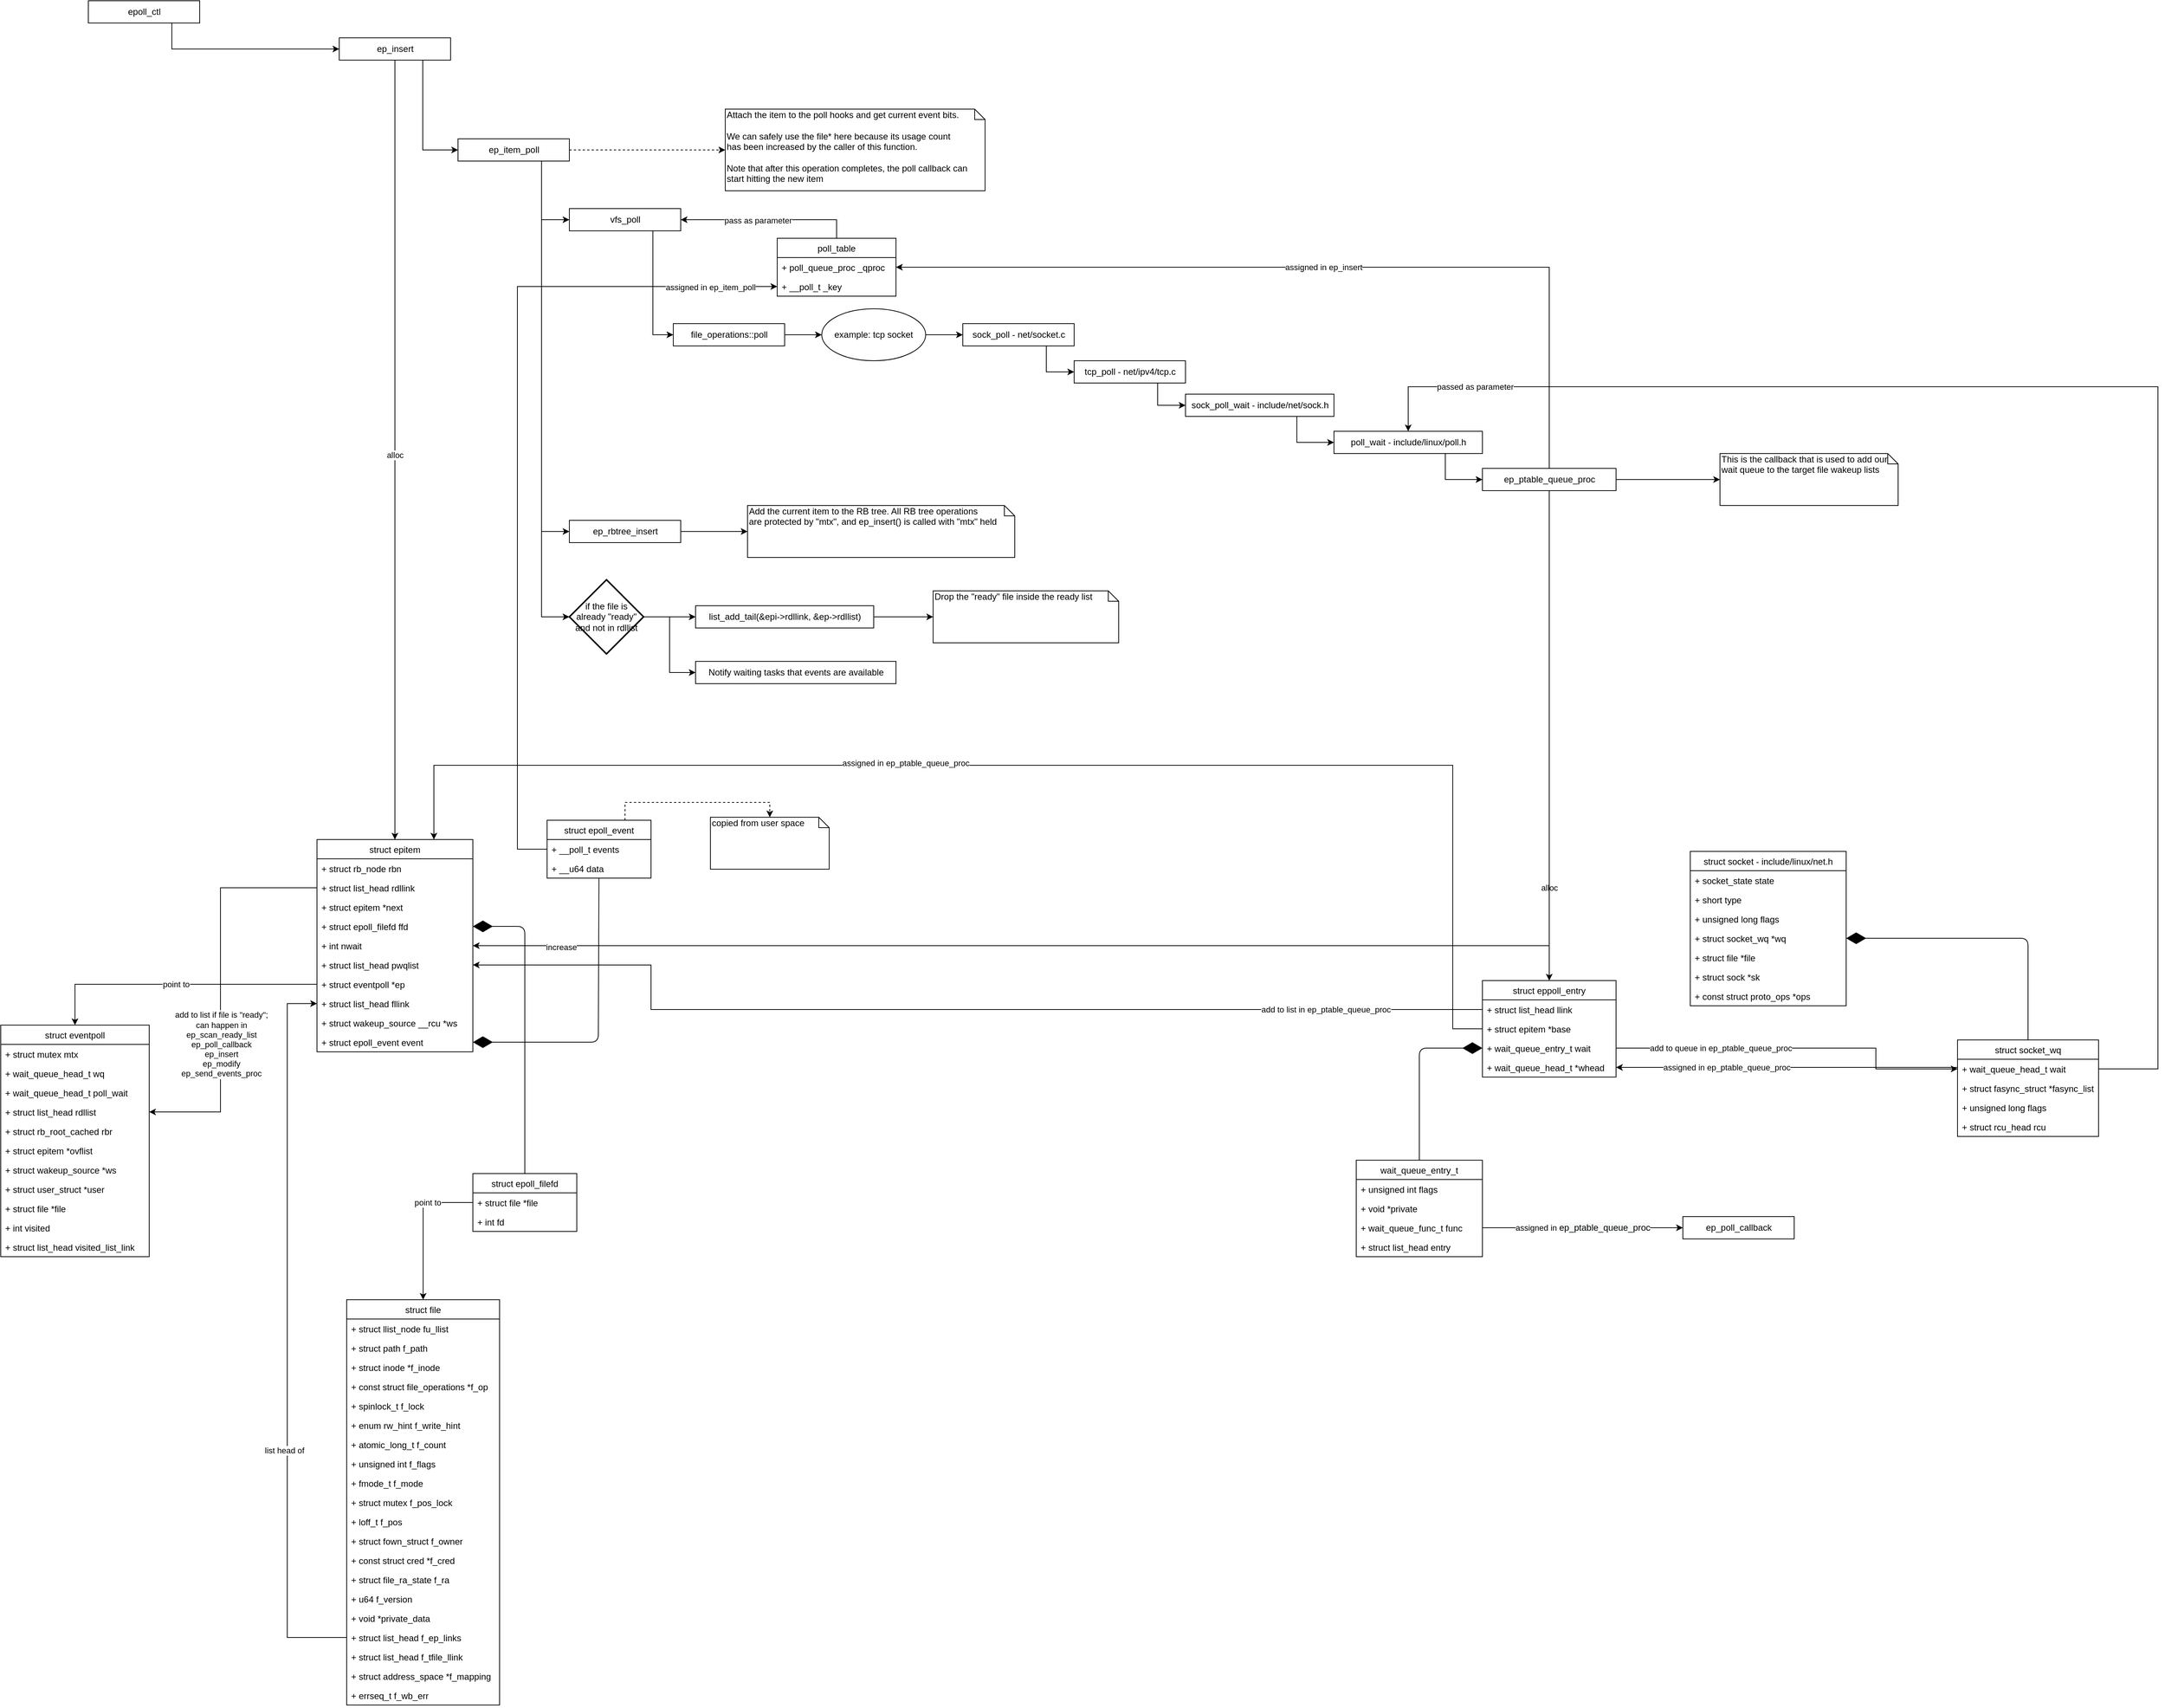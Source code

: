 <mxfile version="13.1.3">
    <diagram id="6hGFLwfOUW9BJ-s0fimq" name="Page-1">
        <mxGraphModel dx="2314" dy="2403" grid="1" gridSize="10" guides="1" tooltips="1" connect="1" arrows="1" fold="1" page="1" pageScale="1" pageWidth="827" pageHeight="1169" math="0" shadow="0">
            <root>
                <mxCell id="0"/>
                <mxCell id="1" parent="0"/>
                <mxCell id="77" style="edgeStyle=orthogonalEdgeStyle;rounded=0;orthogonalLoop=1;jettySize=auto;html=1;" edge="1" parent="1" source="71" target="20">
                    <mxGeometry relative="1" as="geometry">
                        <Array as="points">
                            <mxPoint x="800" y="1595"/>
                            <mxPoint x="800" y="741"/>
                        </Array>
                    </mxGeometry>
                </mxCell>
                <mxCell id="96" value="list head of" style="edgeLabel;html=1;align=center;verticalAlign=middle;resizable=0;points=[];" vertex="1" connectable="0" parent="77">
                    <mxGeometry x="-0.318" y="4" relative="1" as="geometry">
                        <mxPoint as="offset"/>
                    </mxGeometry>
                </mxCell>
                <mxCell id="6" value="struct epitem" style="swimlane;fontStyle=0;childLayout=stackLayout;horizontal=1;startSize=26;fillColor=none;horizontalStack=0;resizeParent=1;resizeParentMax=0;resizeLast=0;collapsible=1;marginBottom=0;" vertex="1" parent="1">
                    <mxGeometry x="840" y="520" width="210" height="286" as="geometry">
                        <mxRectangle x="100" y="96" width="100" height="26" as="alternateBounds"/>
                    </mxGeometry>
                </mxCell>
                <mxCell id="7" value="+ struct rb_node rbn" style="text;strokeColor=none;fillColor=none;align=left;verticalAlign=top;spacingLeft=4;spacingRight=4;overflow=hidden;rotatable=0;points=[[0,0.5],[1,0.5]];portConstraint=eastwest;" vertex="1" parent="6">
                    <mxGeometry y="26" width="210" height="26" as="geometry"/>
                </mxCell>
                <mxCell id="8" value="+ struct list_head rdllink" style="text;strokeColor=none;fillColor=none;align=left;verticalAlign=top;spacingLeft=4;spacingRight=4;overflow=hidden;rotatable=0;points=[[0,0.5],[1,0.5]];portConstraint=eastwest;" vertex="1" parent="6">
                    <mxGeometry y="52" width="210" height="26" as="geometry"/>
                </mxCell>
                <mxCell id="9" value="+ struct epitem *next" style="text;strokeColor=none;fillColor=none;align=left;verticalAlign=top;spacingLeft=4;spacingRight=4;overflow=hidden;rotatable=0;points=[[0,0.5],[1,0.5]];portConstraint=eastwest;" vertex="1" parent="6">
                    <mxGeometry y="78" width="210" height="26" as="geometry"/>
                </mxCell>
                <mxCell id="22" value="+ struct epoll_filefd ffd" style="text;strokeColor=none;fillColor=none;align=left;verticalAlign=top;spacingLeft=4;spacingRight=4;overflow=hidden;rotatable=0;points=[[0,0.5],[1,0.5]];portConstraint=eastwest;" vertex="1" parent="6">
                    <mxGeometry y="104" width="210" height="26" as="geometry"/>
                </mxCell>
                <mxCell id="17" value="+ int nwait" style="text;strokeColor=none;fillColor=none;align=left;verticalAlign=top;spacingLeft=4;spacingRight=4;overflow=hidden;rotatable=0;points=[[0,0.5],[1,0.5]];portConstraint=eastwest;" vertex="1" parent="6">
                    <mxGeometry y="130" width="210" height="26" as="geometry"/>
                </mxCell>
                <mxCell id="18" value="+ struct list_head pwqlist" style="text;strokeColor=none;fillColor=none;align=left;verticalAlign=top;spacingLeft=4;spacingRight=4;overflow=hidden;rotatable=0;points=[[0,0.5],[1,0.5]];portConstraint=eastwest;" vertex="1" parent="6">
                    <mxGeometry y="156" width="210" height="26" as="geometry"/>
                </mxCell>
                <mxCell id="19" value="+ struct eventpoll *ep" style="text;strokeColor=none;fillColor=none;align=left;verticalAlign=top;spacingLeft=4;spacingRight=4;overflow=hidden;rotatable=0;points=[[0,0.5],[1,0.5]];portConstraint=eastwest;" vertex="1" parent="6">
                    <mxGeometry y="182" width="210" height="26" as="geometry"/>
                </mxCell>
                <mxCell id="20" value="+ struct list_head fllink" style="text;strokeColor=none;fillColor=none;align=left;verticalAlign=top;spacingLeft=4;spacingRight=4;overflow=hidden;rotatable=0;points=[[0,0.5],[1,0.5]];portConstraint=eastwest;" vertex="1" parent="6">
                    <mxGeometry y="208" width="210" height="26" as="geometry"/>
                </mxCell>
                <mxCell id="21" value="+ struct wakeup_source __rcu *ws" style="text;strokeColor=none;fillColor=none;align=left;verticalAlign=top;spacingLeft=4;spacingRight=4;overflow=hidden;rotatable=0;points=[[0,0.5],[1,0.5]];portConstraint=eastwest;" vertex="1" parent="6">
                    <mxGeometry y="234" width="210" height="26" as="geometry"/>
                </mxCell>
                <mxCell id="23" value="+ struct epoll_event event" style="text;strokeColor=none;fillColor=none;align=left;verticalAlign=top;spacingLeft=4;spacingRight=4;overflow=hidden;rotatable=0;points=[[0,0.5],[1,0.5]];portConstraint=eastwest;" vertex="1" parent="6">
                    <mxGeometry y="260" width="210" height="26" as="geometry"/>
                </mxCell>
                <mxCell id="84" value="ep_poll_callback" style="html=1;" vertex="1" parent="1">
                    <mxGeometry x="2680" y="1028" width="150" height="30" as="geometry"/>
                </mxCell>
                <mxCell id="85" value="assigned in&amp;nbsp;&lt;span style=&quot;font-size: 12px ; background-color: rgb(248 , 249 , 250)&quot;&gt;ep_ptable_queue_proc&lt;/span&gt;" style="edgeStyle=orthogonalEdgeStyle;rounded=0;orthogonalLoop=1;jettySize=auto;html=1;" edge="1" parent="1" source="81" target="84">
                    <mxGeometry relative="1" as="geometry"/>
                </mxCell>
                <mxCell id="88" style="edgeStyle=orthogonalEdgeStyle;rounded=0;orthogonalLoop=1;jettySize=auto;html=1;entryX=0.5;entryY=0;entryDx=0;entryDy=0;" edge="1" parent="1" source="87" target="6">
                    <mxGeometry relative="1" as="geometry"/>
                </mxCell>
                <mxCell id="89" value="alloc" style="edgeLabel;html=1;align=center;verticalAlign=middle;resizable=0;points=[];" vertex="1" connectable="0" parent="88">
                    <mxGeometry x="-0.109" y="4" relative="1" as="geometry">
                        <mxPoint x="-4" y="64" as="offset"/>
                    </mxGeometry>
                </mxCell>
                <mxCell id="122" style="edgeStyle=orthogonalEdgeStyle;rounded=0;orthogonalLoop=1;jettySize=auto;html=1;exitX=0.75;exitY=1;exitDx=0;exitDy=0;entryX=0;entryY=0.5;entryDx=0;entryDy=0;" edge="1" parent="1" source="87" target="121">
                    <mxGeometry relative="1" as="geometry"/>
                </mxCell>
                <mxCell id="87" value="ep_insert" style="html=1;" vertex="1" parent="1">
                    <mxGeometry x="870" y="-560" width="150" height="30" as="geometry"/>
                </mxCell>
                <mxCell id="92" style="edgeStyle=orthogonalEdgeStyle;rounded=0;orthogonalLoop=1;jettySize=auto;html=1;exitX=0.75;exitY=1;exitDx=0;exitDy=0;entryX=0;entryY=0.5;entryDx=0;entryDy=0;" edge="1" parent="1" source="90" target="87">
                    <mxGeometry relative="1" as="geometry"/>
                </mxCell>
                <mxCell id="90" value="epoll_ctl" style="html=1;" vertex="1" parent="1">
                    <mxGeometry x="532" y="-610" width="150" height="30" as="geometry"/>
                </mxCell>
                <mxCell id="93" value="point to" style="edgeStyle=orthogonalEdgeStyle;rounded=0;orthogonalLoop=1;jettySize=auto;html=1;entryX=0.5;entryY=0;entryDx=0;entryDy=0;" edge="1" parent="1" source="19" target="31">
                    <mxGeometry relative="1" as="geometry">
                        <Array as="points">
                            <mxPoint x="514" y="715"/>
                        </Array>
                    </mxGeometry>
                </mxCell>
                <mxCell id="99" value="" style="endArrow=diamondThin;endFill=1;endSize=24;html=1;entryX=0;entryY=0.5;entryDx=0;entryDy=0;exitX=0.5;exitY=0;exitDx=0;exitDy=0;" edge="1" parent="1" source="78" target="50">
                    <mxGeometry width="160" relative="1" as="geometry">
                        <mxPoint x="2660" y="900" as="sourcePoint"/>
                        <mxPoint x="2520" y="780" as="targetPoint"/>
                        <Array as="points">
                            <mxPoint x="2325" y="801"/>
                        </Array>
                    </mxGeometry>
                </mxCell>
                <mxCell id="112" value="" style="endArrow=diamondThin;endFill=1;endSize=24;html=1;entryX=1;entryY=0.5;entryDx=0;entryDy=0;exitX=0.5;exitY=0;exitDx=0;exitDy=0;" edge="1" parent="1" source="100" target="22">
                    <mxGeometry width="160" relative="1" as="geometry">
                        <mxPoint x="930" y="940" as="sourcePoint"/>
                        <mxPoint x="1100.667" y="640" as="targetPoint"/>
                        <Array as="points">
                            <mxPoint x="1120" y="637"/>
                        </Array>
                    </mxGeometry>
                </mxCell>
                <mxCell id="139" style="edgeStyle=orthogonalEdgeStyle;rounded=0;orthogonalLoop=1;jettySize=auto;html=1;exitX=0.5;exitY=0;exitDx=0;exitDy=0;entryX=1;entryY=0.5;entryDx=0;entryDy=0;" edge="1" parent="1" source="115" target="126">
                    <mxGeometry relative="1" as="geometry"/>
                </mxCell>
                <mxCell id="140" value="pass as parameter" style="edgeLabel;html=1;align=center;verticalAlign=middle;resizable=0;points=[];" vertex="1" connectable="0" parent="139">
                    <mxGeometry x="0.118" y="1" relative="1" as="geometry">
                        <mxPoint as="offset"/>
                    </mxGeometry>
                </mxCell>
                <mxCell id="100" value="struct epoll_filefd" style="swimlane;fontStyle=0;childLayout=stackLayout;horizontal=1;startSize=26;fillColor=none;horizontalStack=0;resizeParent=1;resizeParentMax=0;resizeLast=0;collapsible=1;marginBottom=0;" vertex="1" parent="1">
                    <mxGeometry x="1050" y="970" width="140" height="78" as="geometry"/>
                </mxCell>
                <mxCell id="101" value="+ struct file *file" style="text;strokeColor=none;fillColor=none;align=left;verticalAlign=top;spacingLeft=4;spacingRight=4;overflow=hidden;rotatable=0;points=[[0,0.5],[1,0.5]];portConstraint=eastwest;" vertex="1" parent="100">
                    <mxGeometry y="26" width="140" height="26" as="geometry"/>
                </mxCell>
                <mxCell id="102" value="+ int fd" style="text;strokeColor=none;fillColor=none;align=left;verticalAlign=top;spacingLeft=4;spacingRight=4;overflow=hidden;rotatable=0;points=[[0,0.5],[1,0.5]];portConstraint=eastwest;" vertex="1" parent="100">
                    <mxGeometry y="52" width="140" height="26" as="geometry"/>
                </mxCell>
                <mxCell id="113" style="edgeStyle=orthogonalEdgeStyle;rounded=0;orthogonalLoop=1;jettySize=auto;html=1;entryX=0.5;entryY=0;entryDx=0;entryDy=0;" edge="1" parent="1" source="101" target="54">
                    <mxGeometry relative="1" as="geometry"/>
                </mxCell>
                <mxCell id="114" value="point to" style="edgeLabel;html=1;align=center;verticalAlign=middle;resizable=0;points=[];" vertex="1" connectable="0" parent="113">
                    <mxGeometry x="-0.377" relative="1" as="geometry">
                        <mxPoint as="offset"/>
                    </mxGeometry>
                </mxCell>
                <mxCell id="31" value="struct eventpoll" style="swimlane;fontStyle=0;childLayout=stackLayout;horizontal=1;startSize=26;fillColor=none;horizontalStack=0;resizeParent=1;resizeParentMax=0;resizeLast=0;collapsible=1;marginBottom=0;" vertex="1" parent="1">
                    <mxGeometry x="414" y="770" width="200" height="312" as="geometry"/>
                </mxCell>
                <mxCell id="33" value="+ struct mutex mtx" style="text;strokeColor=none;fillColor=none;align=left;verticalAlign=top;spacingLeft=4;spacingRight=4;overflow=hidden;rotatable=0;points=[[0,0.5],[1,0.5]];portConstraint=eastwest;" vertex="1" parent="31">
                    <mxGeometry y="26" width="200" height="26" as="geometry"/>
                </mxCell>
                <mxCell id="32" value="+ wait_queue_head_t wq" style="text;strokeColor=none;fillColor=none;align=left;verticalAlign=top;spacingLeft=4;spacingRight=4;overflow=hidden;rotatable=0;points=[[0,0.5],[1,0.5]];portConstraint=eastwest;" vertex="1" parent="31">
                    <mxGeometry y="52" width="200" height="26" as="geometry"/>
                </mxCell>
                <mxCell id="34" value="+ wait_queue_head_t poll_wait" style="text;strokeColor=none;fillColor=none;align=left;verticalAlign=top;spacingLeft=4;spacingRight=4;overflow=hidden;rotatable=0;points=[[0,0.5],[1,0.5]];portConstraint=eastwest;" vertex="1" parent="31">
                    <mxGeometry y="78" width="200" height="26" as="geometry"/>
                </mxCell>
                <mxCell id="36" value="+ struct list_head rdllist" style="text;strokeColor=none;fillColor=none;align=left;verticalAlign=top;spacingLeft=4;spacingRight=4;overflow=hidden;rotatable=0;points=[[0,0.5],[1,0.5]];portConstraint=eastwest;" vertex="1" parent="31">
                    <mxGeometry y="104" width="200" height="26" as="geometry"/>
                </mxCell>
                <mxCell id="35" value="+ struct rb_root_cached rbr" style="text;strokeColor=none;fillColor=none;align=left;verticalAlign=top;spacingLeft=4;spacingRight=4;overflow=hidden;rotatable=0;points=[[0,0.5],[1,0.5]];portConstraint=eastwest;" vertex="1" parent="31">
                    <mxGeometry y="130" width="200" height="26" as="geometry"/>
                </mxCell>
                <mxCell id="37" value="+ struct epitem *ovflist" style="text;strokeColor=none;fillColor=none;align=left;verticalAlign=top;spacingLeft=4;spacingRight=4;overflow=hidden;rotatable=0;points=[[0,0.5],[1,0.5]];portConstraint=eastwest;" vertex="1" parent="31">
                    <mxGeometry y="156" width="200" height="26" as="geometry"/>
                </mxCell>
                <mxCell id="38" value="+ struct wakeup_source *ws" style="text;strokeColor=none;fillColor=none;align=left;verticalAlign=top;spacingLeft=4;spacingRight=4;overflow=hidden;rotatable=0;points=[[0,0.5],[1,0.5]];portConstraint=eastwest;" vertex="1" parent="31">
                    <mxGeometry y="182" width="200" height="26" as="geometry"/>
                </mxCell>
                <mxCell id="39" value="+ struct user_struct *user" style="text;strokeColor=none;fillColor=none;align=left;verticalAlign=top;spacingLeft=4;spacingRight=4;overflow=hidden;rotatable=0;points=[[0,0.5],[1,0.5]];portConstraint=eastwest;" vertex="1" parent="31">
                    <mxGeometry y="208" width="200" height="26" as="geometry"/>
                </mxCell>
                <mxCell id="40" value="+ struct file *file" style="text;strokeColor=none;fillColor=none;align=left;verticalAlign=top;spacingLeft=4;spacingRight=4;overflow=hidden;rotatable=0;points=[[0,0.5],[1,0.5]];portConstraint=eastwest;" vertex="1" parent="31">
                    <mxGeometry y="234" width="200" height="26" as="geometry"/>
                </mxCell>
                <mxCell id="41" value="+ int visited" style="text;strokeColor=none;fillColor=none;align=left;verticalAlign=top;spacingLeft=4;spacingRight=4;overflow=hidden;rotatable=0;points=[[0,0.5],[1,0.5]];portConstraint=eastwest;" vertex="1" parent="31">
                    <mxGeometry y="260" width="200" height="26" as="geometry"/>
                </mxCell>
                <mxCell id="42" value="+ struct list_head visited_list_link" style="text;strokeColor=none;fillColor=none;align=left;verticalAlign=top;spacingLeft=4;spacingRight=4;overflow=hidden;rotatable=0;points=[[0,0.5],[1,0.5]];portConstraint=eastwest;" vertex="1" parent="31">
                    <mxGeometry y="286" width="200" height="26" as="geometry"/>
                </mxCell>
                <mxCell id="54" value="struct file" style="swimlane;fontStyle=0;childLayout=stackLayout;horizontal=1;startSize=26;fillColor=none;horizontalStack=0;resizeParent=1;resizeParentMax=0;resizeLast=0;collapsible=1;marginBottom=0;" vertex="1" parent="1">
                    <mxGeometry x="880" y="1140" width="206" height="546" as="geometry"/>
                </mxCell>
                <mxCell id="55" value="+ struct llist_node&#9;fu_llist" style="text;strokeColor=none;fillColor=none;align=left;verticalAlign=top;spacingLeft=4;spacingRight=4;overflow=hidden;rotatable=0;points=[[0,0.5],[1,0.5]];portConstraint=eastwest;" vertex="1" parent="54">
                    <mxGeometry y="26" width="206" height="26" as="geometry"/>
                </mxCell>
                <mxCell id="56" value="+ struct path&#9;&#9;f_path" style="text;strokeColor=none;fillColor=none;align=left;verticalAlign=top;spacingLeft=4;spacingRight=4;overflow=hidden;rotatable=0;points=[[0,0.5],[1,0.5]];portConstraint=eastwest;" vertex="1" parent="54">
                    <mxGeometry y="52" width="206" height="26" as="geometry"/>
                </mxCell>
                <mxCell id="57" value="+ struct inode&#9;&#9;*f_inode" style="text;strokeColor=none;fillColor=none;align=left;verticalAlign=top;spacingLeft=4;spacingRight=4;overflow=hidden;rotatable=0;points=[[0,0.5],[1,0.5]];portConstraint=eastwest;" vertex="1" parent="54">
                    <mxGeometry y="78" width="206" height="26" as="geometry"/>
                </mxCell>
                <mxCell id="58" value="+ const struct file_operations&#9;*f_op" style="text;strokeColor=none;fillColor=none;align=left;verticalAlign=top;spacingLeft=4;spacingRight=4;overflow=hidden;rotatable=0;points=[[0,0.5],[1,0.5]];portConstraint=eastwest;" vertex="1" parent="54">
                    <mxGeometry y="104" width="206" height="26" as="geometry"/>
                </mxCell>
                <mxCell id="59" value="+ spinlock_t&#9;&#9;f_lock" style="text;strokeColor=none;fillColor=none;align=left;verticalAlign=top;spacingLeft=4;spacingRight=4;overflow=hidden;rotatable=0;points=[[0,0.5],[1,0.5]];portConstraint=eastwest;" vertex="1" parent="54">
                    <mxGeometry y="130" width="206" height="26" as="geometry"/>
                </mxCell>
                <mxCell id="60" value="+ enum rw_hint&#9;&#9;f_write_hint" style="text;strokeColor=none;fillColor=none;align=left;verticalAlign=top;spacingLeft=4;spacingRight=4;overflow=hidden;rotatable=0;points=[[0,0.5],[1,0.5]];portConstraint=eastwest;" vertex="1" parent="54">
                    <mxGeometry y="156" width="206" height="26" as="geometry"/>
                </mxCell>
                <mxCell id="61" value="+ atomic_long_t&#9;&#9;f_count" style="text;strokeColor=none;fillColor=none;align=left;verticalAlign=top;spacingLeft=4;spacingRight=4;overflow=hidden;rotatable=0;points=[[0,0.5],[1,0.5]];portConstraint=eastwest;" vertex="1" parent="54">
                    <mxGeometry y="182" width="206" height="26" as="geometry"/>
                </mxCell>
                <mxCell id="62" value="+ unsigned int &#9;&#9;f_flags" style="text;strokeColor=none;fillColor=none;align=left;verticalAlign=top;spacingLeft=4;spacingRight=4;overflow=hidden;rotatable=0;points=[[0,0.5],[1,0.5]];portConstraint=eastwest;" vertex="1" parent="54">
                    <mxGeometry y="208" width="206" height="26" as="geometry"/>
                </mxCell>
                <mxCell id="63" value="+ fmode_t&#9;&#9;&#9;f_mode" style="text;strokeColor=none;fillColor=none;align=left;verticalAlign=top;spacingLeft=4;spacingRight=4;overflow=hidden;rotatable=0;points=[[0,0.5],[1,0.5]];portConstraint=eastwest;" vertex="1" parent="54">
                    <mxGeometry y="234" width="206" height="26" as="geometry"/>
                </mxCell>
                <mxCell id="64" value="+ struct mutex&#9;&#9;f_pos_lock" style="text;strokeColor=none;fillColor=none;align=left;verticalAlign=top;spacingLeft=4;spacingRight=4;overflow=hidden;rotatable=0;points=[[0,0.5],[1,0.5]];portConstraint=eastwest;" vertex="1" parent="54">
                    <mxGeometry y="260" width="206" height="26" as="geometry"/>
                </mxCell>
                <mxCell id="65" value="+ loff_t&#9;&#9;&#9;f_pos" style="text;strokeColor=none;fillColor=none;align=left;verticalAlign=top;spacingLeft=4;spacingRight=4;overflow=hidden;rotatable=0;points=[[0,0.5],[1,0.5]];portConstraint=eastwest;" vertex="1" parent="54">
                    <mxGeometry y="286" width="206" height="26" as="geometry"/>
                </mxCell>
                <mxCell id="66" value="+ struct fown_struct&#9;f_owner" style="text;strokeColor=none;fillColor=none;align=left;verticalAlign=top;spacingLeft=4;spacingRight=4;overflow=hidden;rotatable=0;points=[[0,0.5],[1,0.5]];portConstraint=eastwest;" vertex="1" parent="54">
                    <mxGeometry y="312" width="206" height="26" as="geometry"/>
                </mxCell>
                <mxCell id="67" value="+ const struct cred&#9;*f_cred" style="text;strokeColor=none;fillColor=none;align=left;verticalAlign=top;spacingLeft=4;spacingRight=4;overflow=hidden;rotatable=0;points=[[0,0.5],[1,0.5]];portConstraint=eastwest;" vertex="1" parent="54">
                    <mxGeometry y="338" width="206" height="26" as="geometry"/>
                </mxCell>
                <mxCell id="69" value="+ struct file_ra_state&#9;f_ra" style="text;strokeColor=none;fillColor=none;align=left;verticalAlign=top;spacingLeft=4;spacingRight=4;overflow=hidden;rotatable=0;points=[[0,0.5],[1,0.5]];portConstraint=eastwest;" vertex="1" parent="54">
                    <mxGeometry y="364" width="206" height="26" as="geometry"/>
                </mxCell>
                <mxCell id="70" value="+ u64&#9;&#9;&#9;f_version" style="text;strokeColor=none;fillColor=none;align=left;verticalAlign=top;spacingLeft=4;spacingRight=4;overflow=hidden;rotatable=0;points=[[0,0.5],[1,0.5]];portConstraint=eastwest;" vertex="1" parent="54">
                    <mxGeometry y="390" width="206" height="26" as="geometry"/>
                </mxCell>
                <mxCell id="68" value="+ void&#9;&#9;&#9;*private_data" style="text;strokeColor=none;fillColor=none;align=left;verticalAlign=top;spacingLeft=4;spacingRight=4;overflow=hidden;rotatable=0;points=[[0,0.5],[1,0.5]];portConstraint=eastwest;" vertex="1" parent="54">
                    <mxGeometry y="416" width="206" height="26" as="geometry"/>
                </mxCell>
                <mxCell id="71" value="+ struct list_head&#9;f_ep_links" style="text;strokeColor=none;fillColor=none;align=left;verticalAlign=top;spacingLeft=4;spacingRight=4;overflow=hidden;rotatable=0;points=[[0,0.5],[1,0.5]];portConstraint=eastwest;" vertex="1" parent="54">
                    <mxGeometry y="442" width="206" height="26" as="geometry"/>
                </mxCell>
                <mxCell id="73" value="+ struct list_head&#9;f_tfile_llink" style="text;strokeColor=none;fillColor=none;align=left;verticalAlign=top;spacingLeft=4;spacingRight=4;overflow=hidden;rotatable=0;points=[[0,0.5],[1,0.5]];portConstraint=eastwest;" vertex="1" parent="54">
                    <mxGeometry y="468" width="206" height="26" as="geometry"/>
                </mxCell>
                <mxCell id="72" value="+ struct address_space&#9;*f_mapping" style="text;strokeColor=none;fillColor=none;align=left;verticalAlign=top;spacingLeft=4;spacingRight=4;overflow=hidden;rotatable=0;points=[[0,0.5],[1,0.5]];portConstraint=eastwest;" vertex="1" parent="54">
                    <mxGeometry y="494" width="206" height="26" as="geometry"/>
                </mxCell>
                <mxCell id="74" value="+ errseq_t&#9;&#9;f_wb_err" style="text;strokeColor=none;fillColor=none;align=left;verticalAlign=top;spacingLeft=4;spacingRight=4;overflow=hidden;rotatable=0;points=[[0,0.5],[1,0.5]];portConstraint=eastwest;" vertex="1" parent="54">
                    <mxGeometry y="520" width="206" height="26" as="geometry"/>
                </mxCell>
                <mxCell id="154" value="assigned in&amp;nbsp;ep_insert" style="edgeStyle=orthogonalEdgeStyle;rounded=0;orthogonalLoop=1;jettySize=auto;html=1;exitX=0.5;exitY=0;exitDx=0;exitDy=0;" edge="1" parent="1" source="119" target="116">
                    <mxGeometry relative="1" as="geometry"/>
                </mxCell>
                <mxCell id="167" style="edgeStyle=orthogonalEdgeStyle;rounded=0;orthogonalLoop=1;jettySize=auto;html=1;exitX=0.5;exitY=1;exitDx=0;exitDy=0;entryX=0.5;entryY=0;entryDx=0;entryDy=0;" edge="1" parent="1" source="119" target="47">
                    <mxGeometry relative="1" as="geometry"/>
                </mxCell>
                <mxCell id="168" value="alloc" style="edgeLabel;html=1;align=center;verticalAlign=middle;resizable=0;points=[];" vertex="1" connectable="0" parent="167">
                    <mxGeometry x="0.052" relative="1" as="geometry">
                        <mxPoint y="188" as="offset"/>
                    </mxGeometry>
                </mxCell>
                <mxCell id="196" style="edgeStyle=orthogonalEdgeStyle;rounded=0;orthogonalLoop=1;jettySize=auto;html=1;exitX=0.5;exitY=1;exitDx=0;exitDy=0;" edge="1" parent="1" source="119" target="17">
                    <mxGeometry relative="1" as="geometry"/>
                </mxCell>
                <mxCell id="197" value="increase" style="edgeLabel;html=1;align=center;verticalAlign=middle;resizable=0;points=[];" vertex="1" connectable="0" parent="196">
                    <mxGeometry x="0.885" y="2" relative="1" as="geometry">
                        <mxPoint as="offset"/>
                    </mxGeometry>
                </mxCell>
                <mxCell id="199" style="edgeStyle=orthogonalEdgeStyle;rounded=0;orthogonalLoop=1;jettySize=auto;html=1;" edge="1" parent="1" source="119" target="198">
                    <mxGeometry relative="1" as="geometry"/>
                </mxCell>
                <mxCell id="119" value="ep_ptable_queue_proc" style="html=1;" vertex="1" parent="1">
                    <mxGeometry x="2410" y="20" width="180" height="30" as="geometry"/>
                </mxCell>
                <mxCell id="124" style="edgeStyle=orthogonalEdgeStyle;rounded=0;orthogonalLoop=1;jettySize=auto;html=1;exitX=1;exitY=0.5;exitDx=0;exitDy=0;entryX=0;entryY=0.5;entryDx=0;entryDy=0;entryPerimeter=0;dashed=1;" edge="1" parent="1" source="121" target="123">
                    <mxGeometry relative="1" as="geometry"/>
                </mxCell>
                <mxCell id="128" style="edgeStyle=orthogonalEdgeStyle;rounded=0;orthogonalLoop=1;jettySize=auto;html=1;exitX=0.75;exitY=1;exitDx=0;exitDy=0;entryX=0;entryY=0.5;entryDx=0;entryDy=0;" edge="1" parent="1" source="121" target="126">
                    <mxGeometry relative="1" as="geometry"/>
                </mxCell>
                <mxCell id="204" style="edgeStyle=orthogonalEdgeStyle;rounded=0;orthogonalLoop=1;jettySize=auto;html=1;exitX=0.75;exitY=1;exitDx=0;exitDy=0;entryX=0;entryY=0.5;entryDx=0;entryDy=0;" edge="1" parent="1" source="121" target="202">
                    <mxGeometry relative="1" as="geometry"/>
                </mxCell>
                <mxCell id="210" style="edgeStyle=orthogonalEdgeStyle;rounded=0;orthogonalLoop=1;jettySize=auto;html=1;exitX=0.75;exitY=1;exitDx=0;exitDy=0;entryX=0;entryY=0.5;entryDx=0;entryDy=0;entryPerimeter=0;" edge="1" parent="1" source="121" target="209">
                    <mxGeometry relative="1" as="geometry"/>
                </mxCell>
                <mxCell id="121" value="ep_item_poll" style="html=1;" vertex="1" parent="1">
                    <mxGeometry x="1030" y="-424" width="150" height="30" as="geometry"/>
                </mxCell>
                <mxCell id="206" style="edgeStyle=orthogonalEdgeStyle;rounded=0;orthogonalLoop=1;jettySize=auto;html=1;" edge="1" parent="1" source="202" target="205">
                    <mxGeometry relative="1" as="geometry"/>
                </mxCell>
                <mxCell id="202" value="ep_rbtree_insert" style="html=1;" vertex="1" parent="1">
                    <mxGeometry x="1180" y="90" width="150" height="30" as="geometry"/>
                </mxCell>
                <mxCell id="123" value="Attach the item to the poll hooks and get current event bits.&lt;br&gt;&lt;br&gt;We can safely use the file* here because its usage count has&amp;nbsp;been increased by the caller of this function.&lt;br&gt;&lt;br&gt;Note that after&amp;nbsp;this operation completes, the poll callback can start hitting&amp;nbsp;the new item" style="shape=note;whiteSpace=wrap;html=1;size=14;verticalAlign=top;align=left;spacingTop=-6;" vertex="1" parent="1">
                    <mxGeometry x="1390" y="-464" width="350" height="110" as="geometry"/>
                </mxCell>
                <mxCell id="142" style="edgeStyle=orthogonalEdgeStyle;rounded=0;orthogonalLoop=1;jettySize=auto;html=1;exitX=0.75;exitY=1;exitDx=0;exitDy=0;entryX=0;entryY=0.5;entryDx=0;entryDy=0;" edge="1" parent="1" source="126" target="141">
                    <mxGeometry relative="1" as="geometry"/>
                </mxCell>
                <mxCell id="126" value="vfs_poll" style="html=1;" vertex="1" parent="1">
                    <mxGeometry x="1180" y="-330" width="150" height="30" as="geometry"/>
                </mxCell>
                <mxCell id="137" style="edgeStyle=orthogonalEdgeStyle;rounded=0;orthogonalLoop=1;jettySize=auto;html=1;exitX=0.75;exitY=0;exitDx=0;exitDy=0;entryX=0.5;entryY=0;entryDx=0;entryDy=0;entryPerimeter=0;dashed=1;" edge="1" parent="1" source="129" target="135">
                    <mxGeometry relative="1" as="geometry"/>
                </mxCell>
                <mxCell id="135" value="copied from user space" style="shape=note;whiteSpace=wrap;html=1;size=14;verticalAlign=top;align=left;spacingTop=-6;" vertex="1" parent="1">
                    <mxGeometry x="1370" y="490" width="160" height="70" as="geometry"/>
                </mxCell>
                <mxCell id="144" style="edgeStyle=orthogonalEdgeStyle;rounded=0;orthogonalLoop=1;jettySize=auto;html=1;exitX=1;exitY=0.5;exitDx=0;exitDy=0;entryX=0;entryY=0.5;entryDx=0;entryDy=0;" edge="1" parent="1" source="141" target="143">
                    <mxGeometry relative="1" as="geometry"/>
                </mxCell>
                <mxCell id="141" value="file_operations::poll" style="html=1;" vertex="1" parent="1">
                    <mxGeometry x="1320" y="-175" width="150" height="30" as="geometry"/>
                </mxCell>
                <mxCell id="146" style="edgeStyle=orthogonalEdgeStyle;rounded=0;orthogonalLoop=1;jettySize=auto;html=1;exitX=1;exitY=0.5;exitDx=0;exitDy=0;entryX=0;entryY=0.5;entryDx=0;entryDy=0;" edge="1" parent="1" source="143" target="145">
                    <mxGeometry relative="1" as="geometry"/>
                </mxCell>
                <mxCell id="143" value="example: tcp socket" style="ellipse;whiteSpace=wrap;html=1;" vertex="1" parent="1">
                    <mxGeometry x="1520" y="-195" width="140" height="70" as="geometry"/>
                </mxCell>
                <mxCell id="156" style="edgeStyle=orthogonalEdgeStyle;rounded=0;orthogonalLoop=1;jettySize=auto;html=1;exitX=0.75;exitY=1;exitDx=0;exitDy=0;entryX=0;entryY=0.5;entryDx=0;entryDy=0;" edge="1" parent="1" source="145" target="155">
                    <mxGeometry relative="1" as="geometry"/>
                </mxCell>
                <mxCell id="145" value="sock_poll - net/socket.c" style="html=1;" vertex="1" parent="1">
                    <mxGeometry x="1710" y="-175" width="150" height="30" as="geometry"/>
                </mxCell>
                <mxCell id="129" value="struct epoll_event" style="swimlane;fontStyle=0;childLayout=stackLayout;horizontal=1;startSize=26;fillColor=none;horizontalStack=0;resizeParent=1;resizeParentMax=0;resizeLast=0;collapsible=1;marginBottom=0;" vertex="1" parent="1">
                    <mxGeometry x="1150" y="494" width="140" height="78" as="geometry"/>
                </mxCell>
                <mxCell id="130" value="+ __poll_t events" style="text;strokeColor=none;fillColor=none;align=left;verticalAlign=top;spacingLeft=4;spacingRight=4;overflow=hidden;rotatable=0;points=[[0,0.5],[1,0.5]];portConstraint=eastwest;" vertex="1" parent="129">
                    <mxGeometry y="26" width="140" height="26" as="geometry"/>
                </mxCell>
                <mxCell id="131" value="+ __u64 data" style="text;strokeColor=none;fillColor=none;align=left;verticalAlign=top;spacingLeft=4;spacingRight=4;overflow=hidden;rotatable=0;points=[[0,0.5],[1,0.5]];portConstraint=eastwest;" vertex="1" parent="129">
                    <mxGeometry y="52" width="140" height="26" as="geometry"/>
                </mxCell>
                <mxCell id="151" style="edgeStyle=orthogonalEdgeStyle;rounded=0;orthogonalLoop=1;jettySize=auto;html=1;" edge="1" parent="1" source="130" target="117">
                    <mxGeometry relative="1" as="geometry">
                        <Array as="points">
                            <mxPoint x="1110" y="533"/>
                            <mxPoint x="1110" y="-225"/>
                        </Array>
                    </mxGeometry>
                </mxCell>
                <mxCell id="152" value="assigned in&amp;nbsp;ep_item_poll" style="edgeLabel;html=1;align=center;verticalAlign=middle;resizable=0;points=[];" vertex="1" connectable="0" parent="151">
                    <mxGeometry x="-0.403" y="1" relative="1" as="geometry">
                        <mxPoint x="261" y="-455" as="offset"/>
                    </mxGeometry>
                </mxCell>
                <mxCell id="160" style="edgeStyle=orthogonalEdgeStyle;rounded=0;orthogonalLoop=1;jettySize=auto;html=1;exitX=0.75;exitY=1;exitDx=0;exitDy=0;entryX=0;entryY=0.5;entryDx=0;entryDy=0;" edge="1" parent="1" source="155" target="157">
                    <mxGeometry relative="1" as="geometry"/>
                </mxCell>
                <mxCell id="155" value="tcp_poll - net/ipv4/tcp.c" style="html=1;" vertex="1" parent="1">
                    <mxGeometry x="1860" y="-125" width="150" height="30" as="geometry"/>
                </mxCell>
                <mxCell id="162" style="edgeStyle=orthogonalEdgeStyle;rounded=0;orthogonalLoop=1;jettySize=auto;html=1;exitX=0.75;exitY=1;exitDx=0;exitDy=0;entryX=0;entryY=0.5;entryDx=0;entryDy=0;" edge="1" parent="1" source="157" target="161">
                    <mxGeometry relative="1" as="geometry"/>
                </mxCell>
                <mxCell id="157" value="sock_poll_wait - include/net/sock.h" style="html=1;" vertex="1" parent="1">
                    <mxGeometry x="2010" y="-80" width="200" height="30" as="geometry"/>
                </mxCell>
                <mxCell id="163" style="edgeStyle=orthogonalEdgeStyle;rounded=0;orthogonalLoop=1;jettySize=auto;html=1;exitX=0.75;exitY=1;exitDx=0;exitDy=0;entryX=0;entryY=0.5;entryDx=0;entryDy=0;" edge="1" parent="1" source="161" target="119">
                    <mxGeometry relative="1" as="geometry"/>
                </mxCell>
                <mxCell id="161" value="poll_wait - include/linux/poll.h" style="html=1;" vertex="1" parent="1">
                    <mxGeometry x="2210" y="-30" width="200" height="30" as="geometry"/>
                </mxCell>
                <mxCell id="182" value="" style="endArrow=diamondThin;endFill=1;endSize=24;html=1;exitX=0.5;exitY=0;exitDx=0;exitDy=0;entryX=1;entryY=0.5;entryDx=0;entryDy=0;" edge="1" parent="1" source="178" target="175">
                    <mxGeometry width="160" relative="1" as="geometry">
                        <mxPoint x="3000" y="516" as="sourcePoint"/>
                        <mxPoint x="3160" y="516" as="targetPoint"/>
                        <Array as="points">
                            <mxPoint x="3145" y="653"/>
                        </Array>
                    </mxGeometry>
                </mxCell>
                <mxCell id="170" value="struct socket - include/linux/net.h" style="swimlane;fontStyle=0;childLayout=stackLayout;horizontal=1;startSize=26;fillColor=none;horizontalStack=0;resizeParent=1;resizeParentMax=0;resizeLast=0;collapsible=1;marginBottom=0;" vertex="1" parent="1">
                    <mxGeometry x="2690" y="536" width="210" height="208" as="geometry"/>
                </mxCell>
                <mxCell id="171" value="+ socket_state&#9;&#9;state" style="text;strokeColor=none;fillColor=none;align=left;verticalAlign=top;spacingLeft=4;spacingRight=4;overflow=hidden;rotatable=0;points=[[0,0.5],[1,0.5]];portConstraint=eastwest;" vertex="1" parent="170">
                    <mxGeometry y="26" width="210" height="26" as="geometry"/>
                </mxCell>
                <mxCell id="173" value="+ short&#9;&#9;&#9;type" style="text;strokeColor=none;fillColor=none;align=left;verticalAlign=top;spacingLeft=4;spacingRight=4;overflow=hidden;rotatable=0;points=[[0,0.5],[1,0.5]];portConstraint=eastwest;" vertex="1" parent="170">
                    <mxGeometry y="52" width="210" height="26" as="geometry"/>
                </mxCell>
                <mxCell id="172" value="+ unsigned long&#9;&#9;flags" style="text;strokeColor=none;fillColor=none;align=left;verticalAlign=top;spacingLeft=4;spacingRight=4;overflow=hidden;rotatable=0;points=[[0,0.5],[1,0.5]];portConstraint=eastwest;" vertex="1" parent="170">
                    <mxGeometry y="78" width="210" height="26" as="geometry"/>
                </mxCell>
                <mxCell id="175" value="+ struct socket_wq&#9;*wq" style="text;strokeColor=none;fillColor=none;align=left;verticalAlign=top;spacingLeft=4;spacingRight=4;overflow=hidden;rotatable=0;points=[[0,0.5],[1,0.5]];portConstraint=eastwest;" vertex="1" parent="170">
                    <mxGeometry y="104" width="210" height="26" as="geometry"/>
                </mxCell>
                <mxCell id="174" value="+ struct file&#9;&#9;*file" style="text;strokeColor=none;fillColor=none;align=left;verticalAlign=top;spacingLeft=4;spacingRight=4;overflow=hidden;rotatable=0;points=[[0,0.5],[1,0.5]];portConstraint=eastwest;" vertex="1" parent="170">
                    <mxGeometry y="130" width="210" height="26" as="geometry"/>
                </mxCell>
                <mxCell id="176" value="+ struct sock&#9;&#9;*sk" style="text;strokeColor=none;fillColor=none;align=left;verticalAlign=top;spacingLeft=4;spacingRight=4;overflow=hidden;rotatable=0;points=[[0,0.5],[1,0.5]];portConstraint=eastwest;" vertex="1" parent="170">
                    <mxGeometry y="156" width="210" height="26" as="geometry"/>
                </mxCell>
                <mxCell id="177" value="+ const struct proto_ops&#9;*ops" style="text;strokeColor=none;fillColor=none;align=left;verticalAlign=top;spacingLeft=4;spacingRight=4;overflow=hidden;rotatable=0;points=[[0,0.5],[1,0.5]];portConstraint=eastwest;" vertex="1" parent="170">
                    <mxGeometry y="182" width="210" height="26" as="geometry"/>
                </mxCell>
                <mxCell id="184" style="edgeStyle=orthogonalEdgeStyle;rounded=0;orthogonalLoop=1;jettySize=auto;html=1;entryX=0.5;entryY=0;entryDx=0;entryDy=0;" edge="1" parent="1" source="179" target="161">
                    <mxGeometry relative="1" as="geometry">
                        <mxPoint x="2310" y="189" as="targetPoint"/>
                        <Array as="points">
                            <mxPoint x="3320" y="829"/>
                            <mxPoint x="3320" y="-90"/>
                            <mxPoint x="2310" y="-90"/>
                        </Array>
                    </mxGeometry>
                </mxCell>
                <mxCell id="185" value="passed as parameter" style="edgeLabel;html=1;align=center;verticalAlign=middle;resizable=0;points=[];" vertex="1" connectable="0" parent="184">
                    <mxGeometry x="0.939" y="-3" relative="1" as="geometry">
                        <mxPoint x="87" y="3.0" as="offset"/>
                    </mxGeometry>
                </mxCell>
                <mxCell id="186" style="edgeStyle=orthogonalEdgeStyle;rounded=0;orthogonalLoop=1;jettySize=auto;html=1;entryX=0.75;entryY=0;entryDx=0;entryDy=0;" edge="1" parent="1" source="49" target="6">
                    <mxGeometry relative="1" as="geometry">
                        <Array as="points">
                            <mxPoint x="2370" y="775"/>
                            <mxPoint x="2370" y="420"/>
                            <mxPoint x="998" y="420"/>
                        </Array>
                    </mxGeometry>
                </mxCell>
                <mxCell id="187" value="assigned in&amp;nbsp;ep_ptable_queue_proc" style="edgeLabel;html=1;align=center;verticalAlign=middle;resizable=0;points=[];" vertex="1" connectable="0" parent="186">
                    <mxGeometry x="0.213" y="-3" relative="1" as="geometry">
                        <mxPoint as="offset"/>
                    </mxGeometry>
                </mxCell>
                <mxCell id="188" style="edgeStyle=orthogonalEdgeStyle;rounded=0;orthogonalLoop=1;jettySize=auto;html=1;entryX=1;entryY=0.5;entryDx=0;entryDy=0;" edge="1" parent="1" source="179" target="51">
                    <mxGeometry relative="1" as="geometry">
                        <Array as="points">
                            <mxPoint x="3030" y="827"/>
                            <mxPoint x="3030" y="827"/>
                        </Array>
                    </mxGeometry>
                </mxCell>
                <mxCell id="189" value="assigned in&amp;nbsp;ep_ptable_queue_proc" style="edgeLabel;html=1;align=center;verticalAlign=middle;resizable=0;points=[];" vertex="1" connectable="0" parent="188">
                    <mxGeometry x="0.943" y="30" relative="1" as="geometry">
                        <mxPoint x="136" y="-30" as="offset"/>
                    </mxGeometry>
                </mxCell>
                <mxCell id="47" value="struct eppoll_entry" style="swimlane;fontStyle=0;childLayout=stackLayout;horizontal=1;startSize=26;fillColor=none;horizontalStack=0;resizeParent=1;resizeParentMax=0;resizeLast=0;collapsible=1;marginBottom=0;" vertex="1" parent="1">
                    <mxGeometry x="2410" y="710" width="180" height="130" as="geometry"/>
                </mxCell>
                <mxCell id="48" value="+ struct list_head llink" style="text;strokeColor=none;fillColor=none;align=left;verticalAlign=top;spacingLeft=4;spacingRight=4;overflow=hidden;rotatable=0;points=[[0,0.5],[1,0.5]];portConstraint=eastwest;" vertex="1" parent="47">
                    <mxGeometry y="26" width="180" height="26" as="geometry"/>
                </mxCell>
                <mxCell id="49" value="+ struct epitem *base" style="text;strokeColor=none;fillColor=none;align=left;verticalAlign=top;spacingLeft=4;spacingRight=4;overflow=hidden;rotatable=0;points=[[0,0.5],[1,0.5]];portConstraint=eastwest;" vertex="1" parent="47">
                    <mxGeometry y="52" width="180" height="26" as="geometry"/>
                </mxCell>
                <mxCell id="50" value="+ wait_queue_entry_t wait" style="text;strokeColor=none;fillColor=none;align=left;verticalAlign=top;spacingLeft=4;spacingRight=4;overflow=hidden;rotatable=0;points=[[0,0.5],[1,0.5]];portConstraint=eastwest;" vertex="1" parent="47">
                    <mxGeometry y="78" width="180" height="26" as="geometry"/>
                </mxCell>
                <mxCell id="51" value="+ wait_queue_head_t *whead" style="text;strokeColor=none;fillColor=none;align=left;verticalAlign=top;spacingLeft=4;spacingRight=4;overflow=hidden;rotatable=0;points=[[0,0.5],[1,0.5]];portConstraint=eastwest;" vertex="1" parent="47">
                    <mxGeometry y="104" width="180" height="26" as="geometry"/>
                </mxCell>
                <mxCell id="178" value="struct socket_wq" style="swimlane;fontStyle=0;childLayout=stackLayout;horizontal=1;startSize=26;fillColor=none;horizontalStack=0;resizeParent=1;resizeParentMax=0;resizeLast=0;collapsible=1;marginBottom=0;" vertex="1" parent="1">
                    <mxGeometry x="3050" y="790" width="190" height="130" as="geometry"/>
                </mxCell>
                <mxCell id="179" value="+ wait_queue_head_t&#9;wait" style="text;strokeColor=none;fillColor=none;align=left;verticalAlign=top;spacingLeft=4;spacingRight=4;overflow=hidden;rotatable=0;points=[[0,0.5],[1,0.5]];portConstraint=eastwest;" vertex="1" parent="178">
                    <mxGeometry y="26" width="190" height="26" as="geometry"/>
                </mxCell>
                <mxCell id="180" value="+ struct fasync_struct&#9;*fasync_list" style="text;strokeColor=none;fillColor=none;align=left;verticalAlign=top;spacingLeft=4;spacingRight=4;overflow=hidden;rotatable=0;points=[[0,0.5],[1,0.5]];portConstraint=eastwest;" vertex="1" parent="178">
                    <mxGeometry y="52" width="190" height="26" as="geometry"/>
                </mxCell>
                <mxCell id="181" value="+ unsigned long&#9;&#9;flags" style="text;strokeColor=none;fillColor=none;align=left;verticalAlign=top;spacingLeft=4;spacingRight=4;overflow=hidden;rotatable=0;points=[[0,0.5],[1,0.5]];portConstraint=eastwest;" vertex="1" parent="178">
                    <mxGeometry y="78" width="190" height="26" as="geometry"/>
                </mxCell>
                <mxCell id="183" value="+ struct rcu_head&#9;&#9;rcu" style="text;strokeColor=none;fillColor=none;align=left;verticalAlign=top;spacingLeft=4;spacingRight=4;overflow=hidden;rotatable=0;points=[[0,0.5],[1,0.5]];portConstraint=eastwest;" vertex="1" parent="178">
                    <mxGeometry y="104" width="190" height="26" as="geometry"/>
                </mxCell>
                <mxCell id="78" value="wait_queue_entry_t" style="swimlane;fontStyle=0;childLayout=stackLayout;horizontal=1;startSize=26;fillColor=none;horizontalStack=0;resizeParent=1;resizeParentMax=0;resizeLast=0;collapsible=1;marginBottom=0;" vertex="1" parent="1">
                    <mxGeometry x="2240" y="952" width="170" height="130" as="geometry"/>
                </mxCell>
                <mxCell id="79" value="+ unsigned int&#9;&#9;flags" style="text;strokeColor=none;fillColor=none;align=left;verticalAlign=top;spacingLeft=4;spacingRight=4;overflow=hidden;rotatable=0;points=[[0,0.5],[1,0.5]];portConstraint=eastwest;" vertex="1" parent="78">
                    <mxGeometry y="26" width="170" height="26" as="geometry"/>
                </mxCell>
                <mxCell id="80" value="+ void&#9;&#9;&#9;*private" style="text;strokeColor=none;fillColor=none;align=left;verticalAlign=top;spacingLeft=4;spacingRight=4;overflow=hidden;rotatable=0;points=[[0,0.5],[1,0.5]];portConstraint=eastwest;" vertex="1" parent="78">
                    <mxGeometry y="52" width="170" height="26" as="geometry"/>
                </mxCell>
                <mxCell id="81" value="+ wait_queue_func_t&#9;func" style="text;strokeColor=none;fillColor=none;align=left;verticalAlign=top;spacingLeft=4;spacingRight=4;overflow=hidden;rotatable=0;points=[[0,0.5],[1,0.5]];portConstraint=eastwest;" vertex="1" parent="78">
                    <mxGeometry y="78" width="170" height="26" as="geometry"/>
                </mxCell>
                <mxCell id="82" value="+ struct list_head&#9;entry" style="text;strokeColor=none;fillColor=none;align=left;verticalAlign=top;spacingLeft=4;spacingRight=4;overflow=hidden;rotatable=0;points=[[0,0.5],[1,0.5]];portConstraint=eastwest;" vertex="1" parent="78">
                    <mxGeometry y="104" width="170" height="26" as="geometry"/>
                </mxCell>
                <mxCell id="190" style="edgeStyle=orthogonalEdgeStyle;rounded=0;orthogonalLoop=1;jettySize=auto;html=1;" edge="1" parent="1" source="50" target="179">
                    <mxGeometry relative="1" as="geometry">
                        <Array as="points">
                            <mxPoint x="2940" y="801"/>
                            <mxPoint x="2940" y="829"/>
                        </Array>
                    </mxGeometry>
                </mxCell>
                <mxCell id="192" value="add to queue in&amp;nbsp;ep_ptable_queue_proc" style="edgeLabel;html=1;align=center;verticalAlign=middle;resizable=0;points=[];" vertex="1" connectable="0" parent="190">
                    <mxGeometry x="-0.552" y="2" relative="1" as="geometry">
                        <mxPoint x="31" y="2" as="offset"/>
                    </mxGeometry>
                </mxCell>
                <mxCell id="194" style="edgeStyle=orthogonalEdgeStyle;rounded=0;orthogonalLoop=1;jettySize=auto;html=1;" edge="1" parent="1" source="48" target="18">
                    <mxGeometry relative="1" as="geometry">
                        <Array as="points">
                            <mxPoint x="1290" y="749"/>
                            <mxPoint x="1290" y="689"/>
                        </Array>
                    </mxGeometry>
                </mxCell>
                <mxCell id="195" value="add to list in&amp;nbsp;ep_ptable_queue_proc" style="edgeLabel;html=1;align=center;verticalAlign=middle;resizable=0;points=[];" vertex="1" connectable="0" parent="194">
                    <mxGeometry x="-0.702" relative="1" as="geometry">
                        <mxPoint as="offset"/>
                    </mxGeometry>
                </mxCell>
                <mxCell id="198" value="This is the callback that is used to add our wait queue to the&amp;nbsp;target file wakeup lists" style="shape=note;whiteSpace=wrap;html=1;size=14;verticalAlign=top;align=left;spacingTop=-6;" vertex="1" parent="1">
                    <mxGeometry x="2730" width="240" height="70" as="geometry"/>
                </mxCell>
                <mxCell id="201" value="" style="endArrow=diamondThin;endFill=1;endSize=24;html=1;entryX=1;entryY=0.5;entryDx=0;entryDy=0;" edge="1" parent="1" source="129" target="23">
                    <mxGeometry width="160" relative="1" as="geometry">
                        <mxPoint x="1210" y="494" as="sourcePoint"/>
                        <mxPoint x="1430" y="580" as="targetPoint"/>
                        <Array as="points">
                            <mxPoint x="1219" y="793"/>
                        </Array>
                    </mxGeometry>
                </mxCell>
                <mxCell id="115" value="poll_table" style="swimlane;fontStyle=0;childLayout=stackLayout;horizontal=1;startSize=26;fillColor=none;horizontalStack=0;resizeParent=1;resizeParentMax=0;resizeLast=0;collapsible=1;marginBottom=0;" vertex="1" parent="1">
                    <mxGeometry x="1460" y="-290" width="160" height="78" as="geometry"/>
                </mxCell>
                <mxCell id="116" value="+ poll_queue_proc _qproc" style="text;strokeColor=none;fillColor=none;align=left;verticalAlign=top;spacingLeft=4;spacingRight=4;overflow=hidden;rotatable=0;points=[[0,0.5],[1,0.5]];portConstraint=eastwest;" vertex="1" parent="115">
                    <mxGeometry y="26" width="160" height="26" as="geometry"/>
                </mxCell>
                <mxCell id="117" value="+ __poll_t _key" style="text;strokeColor=none;fillColor=none;align=left;verticalAlign=top;spacingLeft=4;spacingRight=4;overflow=hidden;rotatable=0;points=[[0,0.5],[1,0.5]];portConstraint=eastwest;" vertex="1" parent="115">
                    <mxGeometry y="52" width="160" height="26" as="geometry"/>
                </mxCell>
                <mxCell id="205" value="Add the current item to the RB tree. All RB tree operations are&amp;nbsp;protected by &quot;mtx&quot;, and ep_insert() is called with &quot;mtx&quot; held" style="shape=note;whiteSpace=wrap;html=1;size=14;verticalAlign=top;align=left;spacingTop=-6;" vertex="1" parent="1">
                    <mxGeometry x="1420" y="70" width="360" height="70" as="geometry"/>
                </mxCell>
                <mxCell id="207" style="edgeStyle=orthogonalEdgeStyle;rounded=0;orthogonalLoop=1;jettySize=auto;html=1;exitX=0;exitY=0.5;exitDx=0;exitDy=0;" edge="1" parent="1" source="8" target="36">
                    <mxGeometry relative="1" as="geometry">
                        <Array as="points">
                            <mxPoint x="710" y="585"/>
                            <mxPoint x="710" y="887"/>
                        </Array>
                    </mxGeometry>
                </mxCell>
                <mxCell id="208" value="add to list if file is &quot;ready&quot;;&lt;br&gt;can happen in&lt;br&gt;ep_scan_ready_list&lt;br&gt;ep_poll_callback&lt;br&gt;ep_insert&lt;br&gt;ep_modify&lt;br&gt;ep_send_events_proc" style="edgeLabel;html=1;align=center;verticalAlign=middle;resizable=0;points=[];" vertex="1" connectable="0" parent="207">
                    <mxGeometry x="0.182" y="1" relative="1" as="geometry">
                        <mxPoint y="29" as="offset"/>
                    </mxGeometry>
                </mxCell>
                <mxCell id="215" style="edgeStyle=orthogonalEdgeStyle;rounded=0;orthogonalLoop=1;jettySize=auto;html=1;exitX=1;exitY=0.5;exitDx=0;exitDy=0;exitPerimeter=0;entryX=0;entryY=0.5;entryDx=0;entryDy=0;" edge="1" parent="1" source="209" target="213">
                    <mxGeometry relative="1" as="geometry"/>
                </mxCell>
                <mxCell id="220" style="edgeStyle=orthogonalEdgeStyle;rounded=0;orthogonalLoop=1;jettySize=auto;html=1;exitX=1;exitY=0.5;exitDx=0;exitDy=0;exitPerimeter=0;entryX=0;entryY=0.5;entryDx=0;entryDy=0;" edge="1" parent="1" source="209" target="218">
                    <mxGeometry relative="1" as="geometry"/>
                </mxCell>
                <mxCell id="209" value="if the file is already &quot;ready&quot; and not in rdllist" style="strokeWidth=2;html=1;shape=mxgraph.flowchart.decision;whiteSpace=wrap;" vertex="1" parent="1">
                    <mxGeometry x="1180" y="170" width="100" height="100" as="geometry"/>
                </mxCell>
                <mxCell id="217" style="edgeStyle=orthogonalEdgeStyle;rounded=0;orthogonalLoop=1;jettySize=auto;html=1;exitX=1;exitY=0.5;exitDx=0;exitDy=0;entryX=0;entryY=0.5;entryDx=0;entryDy=0;entryPerimeter=0;" edge="1" parent="1" source="213" target="216">
                    <mxGeometry relative="1" as="geometry"/>
                </mxCell>
                <mxCell id="213" value="list_add_tail(&amp;amp;epi-&amp;gt;rdllink, &amp;amp;ep-&amp;gt;rdllist)" style="html=1;" vertex="1" parent="1">
                    <mxGeometry x="1350" y="205" width="240" height="30" as="geometry"/>
                </mxCell>
                <mxCell id="218" value="Notify waiting tasks that events are available" style="html=1;" vertex="1" parent="1">
                    <mxGeometry x="1350" y="280" width="270" height="30" as="geometry"/>
                </mxCell>
                <mxCell id="216" value="&lt;span style=&quot;text-align: center&quot;&gt;Drop the &quot;ready&quot; file inside the ready list&lt;/span&gt;" style="shape=note;whiteSpace=wrap;html=1;size=14;verticalAlign=top;align=left;spacingTop=-6;" vertex="1" parent="1">
                    <mxGeometry x="1670" y="185" width="250" height="70" as="geometry"/>
                </mxCell>
            </root>
        </mxGraphModel>
    </diagram>
</mxfile>